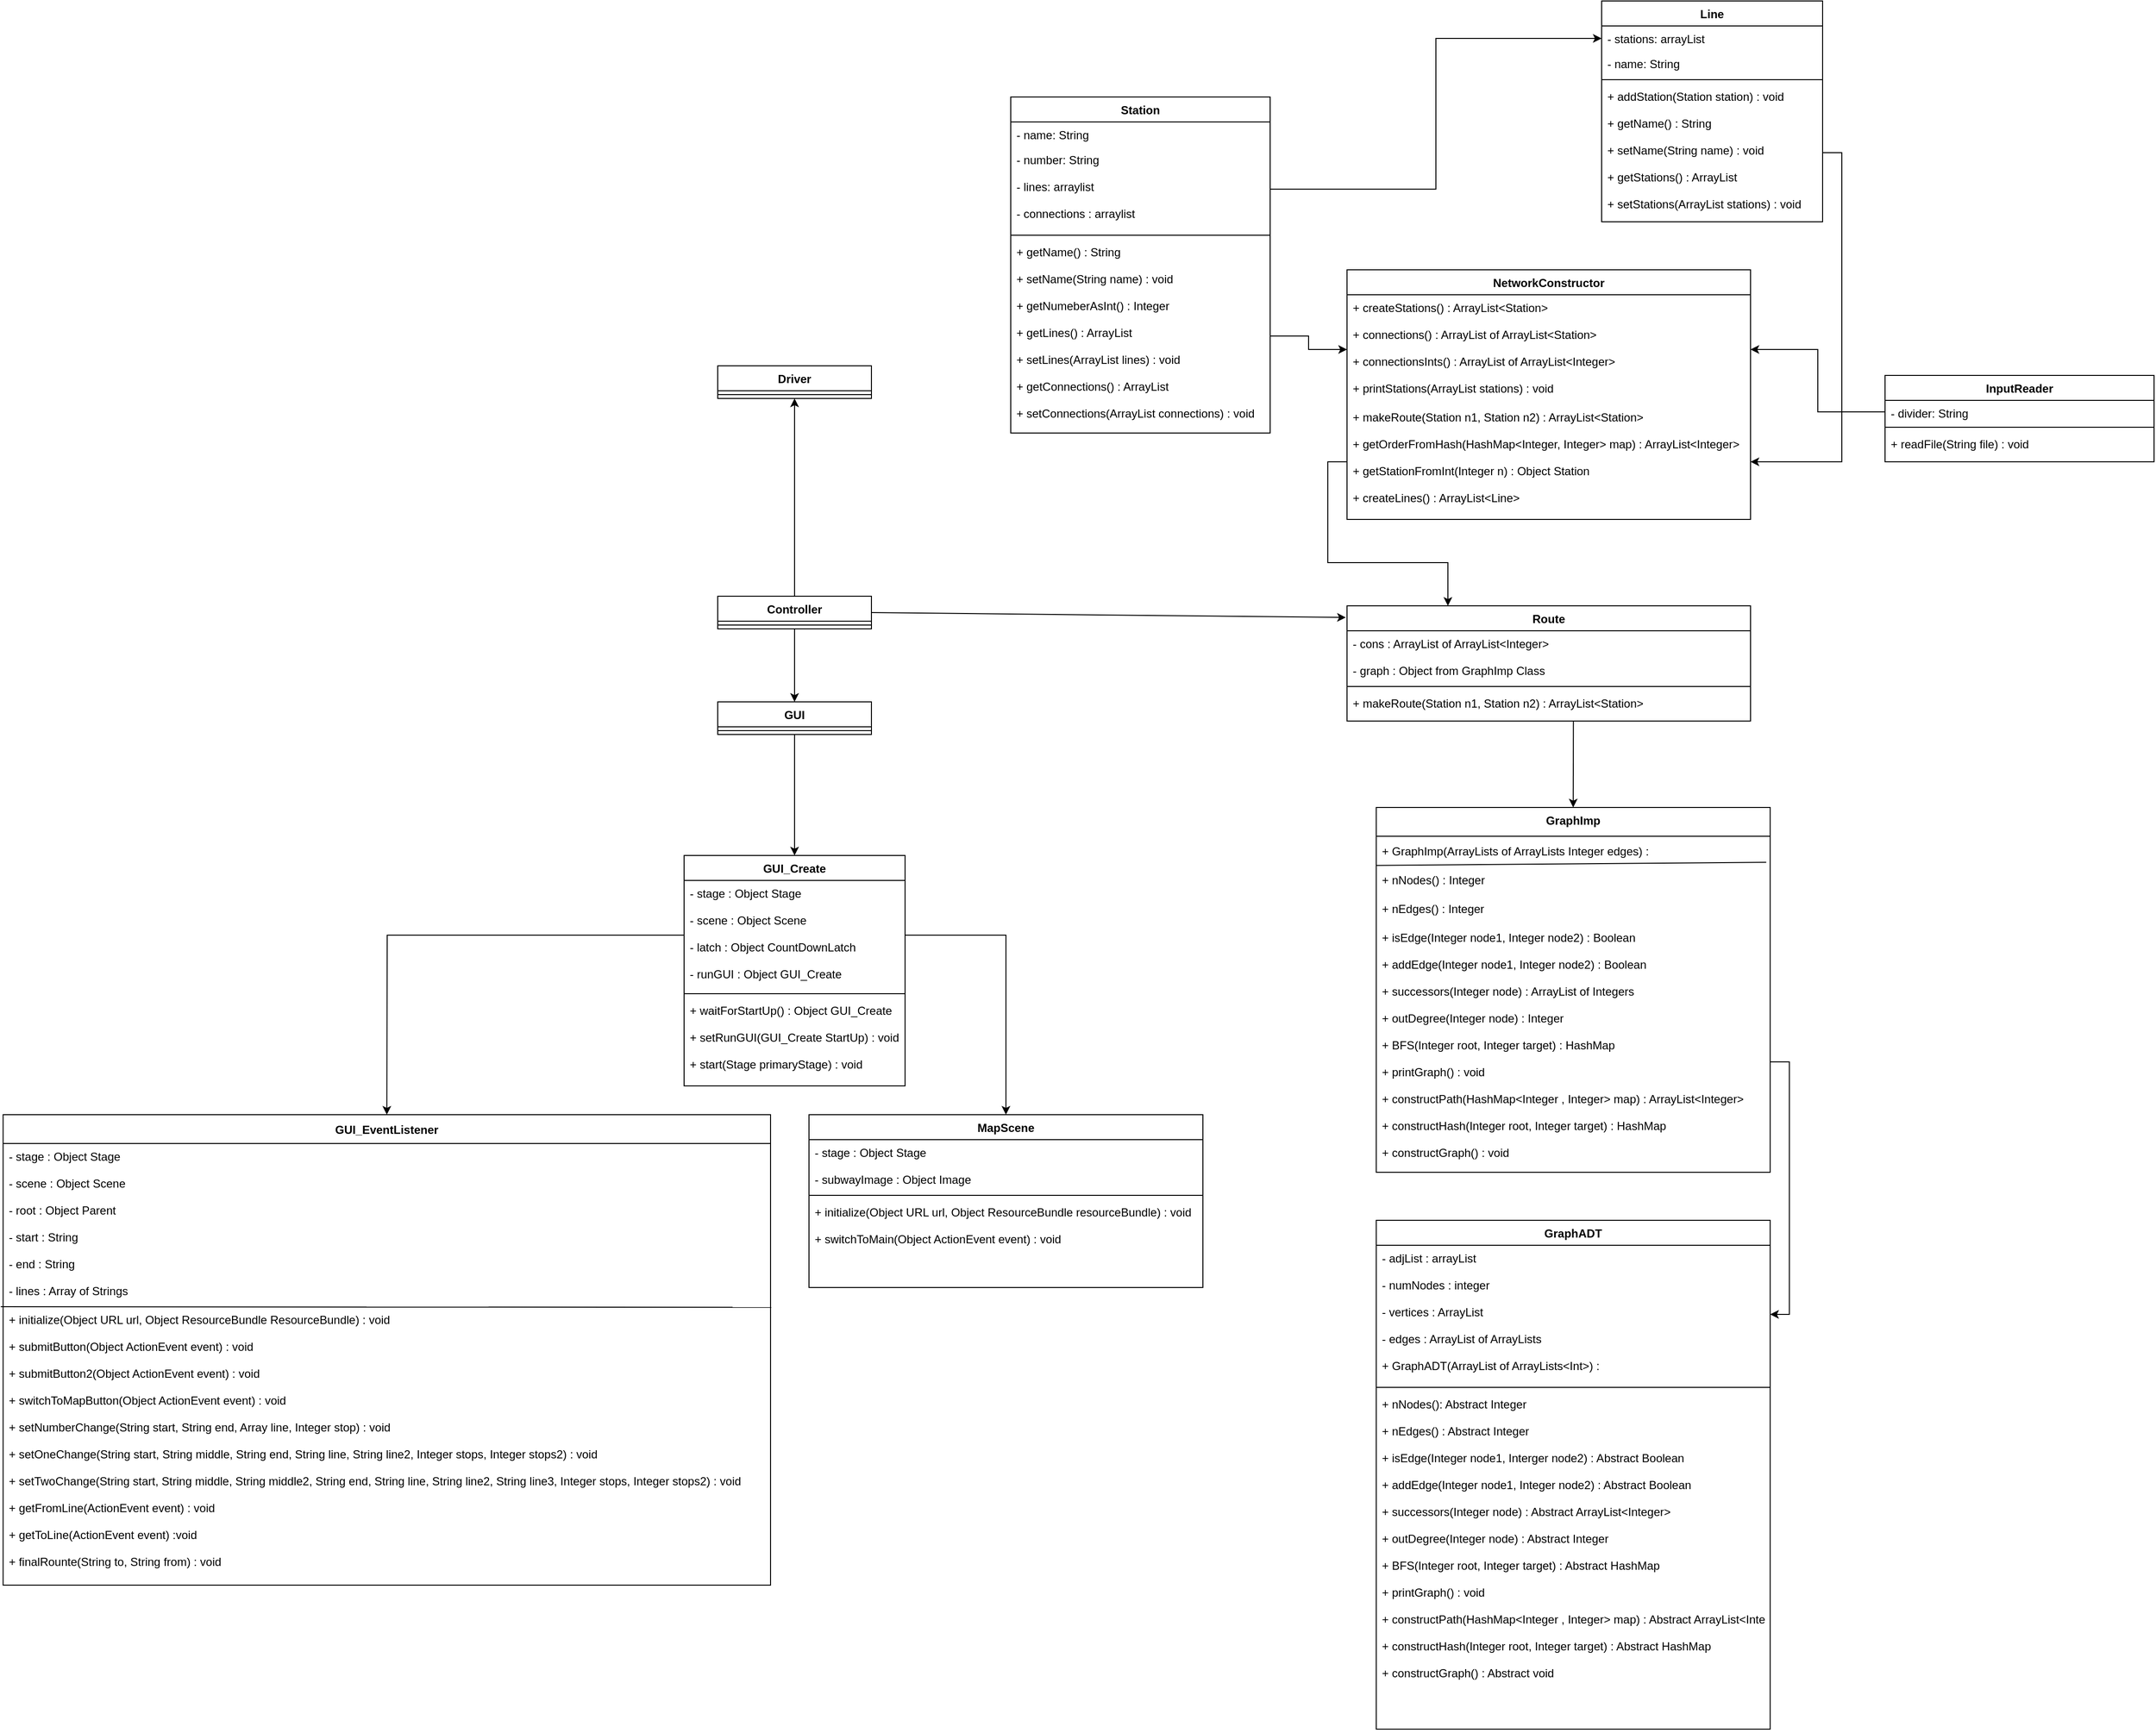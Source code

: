 <mxfile version="17.4.1" type="device"><diagram id="C5RBs43oDa-KdzZeNtuy" name="Page-1"><mxGraphModel dx="3892" dy="2238" grid="1" gridSize="10" guides="1" tooltips="1" connect="1" arrows="1" fold="1" page="1" pageScale="1" pageWidth="1169" pageHeight="827" math="0" shadow="0"><root><mxCell id="WIyWlLk6GJQsqaUBKTNV-0"/><mxCell id="WIyWlLk6GJQsqaUBKTNV-1" parent="WIyWlLk6GJQsqaUBKTNV-0"/><mxCell id="UGkL1hKPr2OhzsShZ1yK-12" value="Station" style="swimlane;fontStyle=1;align=center;verticalAlign=top;childLayout=stackLayout;horizontal=1;startSize=26;horizontalStack=0;resizeParent=1;resizeParentMax=0;resizeLast=0;collapsible=1;marginBottom=0;" parent="WIyWlLk6GJQsqaUBKTNV-1" vertex="1"><mxGeometry x="-30" y="-610" width="270" height="350" as="geometry"/></mxCell><mxCell id="UGkL1hKPr2OhzsShZ1yK-80" value="- name: String" style="text;strokeColor=none;fillColor=none;align=left;verticalAlign=top;spacingLeft=4;spacingRight=4;overflow=hidden;rotatable=0;points=[[0,0.5],[1,0.5]];portConstraint=eastwest;" parent="UGkL1hKPr2OhzsShZ1yK-12" vertex="1"><mxGeometry y="26" width="270" height="26" as="geometry"/></mxCell><mxCell id="UGkL1hKPr2OhzsShZ1yK-13" value="- number: String&#10;&#10;- lines: arraylist&#10;&#10;- connections : arraylist&#10;" style="text;strokeColor=none;fillColor=none;align=left;verticalAlign=top;spacingLeft=4;spacingRight=4;overflow=hidden;rotatable=0;points=[[0,0.5],[1,0.5]];portConstraint=eastwest;" parent="UGkL1hKPr2OhzsShZ1yK-12" vertex="1"><mxGeometry y="52" width="270" height="88" as="geometry"/></mxCell><mxCell id="UGkL1hKPr2OhzsShZ1yK-14" value="" style="line;strokeWidth=1;fillColor=none;align=left;verticalAlign=middle;spacingTop=-1;spacingLeft=3;spacingRight=3;rotatable=0;labelPosition=right;points=[];portConstraint=eastwest;" parent="UGkL1hKPr2OhzsShZ1yK-12" vertex="1"><mxGeometry y="140" width="270" height="8" as="geometry"/></mxCell><mxCell id="7dVjgojM8TP8Tgaz7QeK-10" value="+ getName() : String&#10;&#10;+ setName(String name) : void&#10;&#10;+ getNumeberAsInt() : Integer&#10;&#10;+ getLines() : ArrayList &#10;&#10;+ setLines(ArrayList lines) : void&#10;&#10;+ getConnections() : ArrayList&#10;&#10;+ setConnections(ArrayList connections) : void&#10;" style="text;strokeColor=none;fillColor=none;align=left;verticalAlign=top;spacingLeft=4;spacingRight=4;overflow=hidden;rotatable=0;points=[[0,0.5],[1,0.5]];portConstraint=eastwest;" parent="UGkL1hKPr2OhzsShZ1yK-12" vertex="1"><mxGeometry y="148" width="270" height="202" as="geometry"/></mxCell><mxCell id="UGkL1hKPr2OhzsShZ1yK-20" value="InputReader" style="swimlane;fontStyle=1;align=center;verticalAlign=top;childLayout=stackLayout;horizontal=1;startSize=26;horizontalStack=0;resizeParent=1;resizeParentMax=0;resizeLast=0;collapsible=1;marginBottom=0;" parent="WIyWlLk6GJQsqaUBKTNV-1" vertex="1"><mxGeometry x="880" y="-320" width="280" height="90" as="geometry"/></mxCell><mxCell id="UGkL1hKPr2OhzsShZ1yK-50" value="- divider: String&#10;&#10;" style="text;strokeColor=none;fillColor=none;align=left;verticalAlign=top;spacingLeft=4;spacingRight=4;overflow=hidden;rotatable=0;points=[[0,0.5],[1,0.5]];portConstraint=eastwest;" parent="UGkL1hKPr2OhzsShZ1yK-20" vertex="1"><mxGeometry y="26" width="280" height="24" as="geometry"/></mxCell><mxCell id="UGkL1hKPr2OhzsShZ1yK-22" value="" style="line;strokeWidth=1;fillColor=none;align=left;verticalAlign=middle;spacingTop=-1;spacingLeft=3;spacingRight=3;rotatable=0;labelPosition=right;points=[];portConstraint=eastwest;" parent="UGkL1hKPr2OhzsShZ1yK-20" vertex="1"><mxGeometry y="50" width="280" height="8" as="geometry"/></mxCell><mxCell id="7dVjgojM8TP8Tgaz7QeK-14" value="+ readFile(String file) : void&#10;&#10;" style="text;strokeColor=none;fillColor=none;align=left;verticalAlign=top;spacingLeft=4;spacingRight=4;overflow=hidden;rotatable=0;points=[[0,0.5],[1,0.5]];portConstraint=eastwest;" parent="UGkL1hKPr2OhzsShZ1yK-20" vertex="1"><mxGeometry y="58" width="280" height="32" as="geometry"/></mxCell><mxCell id="UGkL1hKPr2OhzsShZ1yK-24" value="Line" style="swimlane;fontStyle=1;align=center;verticalAlign=top;childLayout=stackLayout;horizontal=1;startSize=26;horizontalStack=0;resizeParent=1;resizeParentMax=0;resizeLast=0;collapsible=1;marginBottom=0;" parent="WIyWlLk6GJQsqaUBKTNV-1" vertex="1"><mxGeometry x="585" y="-710" width="230" height="230" as="geometry"/></mxCell><mxCell id="UGkL1hKPr2OhzsShZ1yK-25" value="- stations: arrayList" style="text;strokeColor=none;fillColor=none;align=left;verticalAlign=top;spacingLeft=4;spacingRight=4;overflow=hidden;rotatable=0;points=[[0,0.5],[1,0.5]];portConstraint=eastwest;" parent="UGkL1hKPr2OhzsShZ1yK-24" vertex="1"><mxGeometry y="26" width="230" height="26" as="geometry"/></mxCell><mxCell id="UGkL1hKPr2OhzsShZ1yK-51" value="- name: String" style="text;strokeColor=none;fillColor=none;align=left;verticalAlign=top;spacingLeft=4;spacingRight=4;overflow=hidden;rotatable=0;points=[[0,0.5],[1,0.5]];portConstraint=eastwest;" parent="UGkL1hKPr2OhzsShZ1yK-24" vertex="1"><mxGeometry y="52" width="230" height="26" as="geometry"/></mxCell><mxCell id="UGkL1hKPr2OhzsShZ1yK-26" value="" style="line;strokeWidth=1;fillColor=none;align=left;verticalAlign=middle;spacingTop=-1;spacingLeft=3;spacingRight=3;rotatable=0;labelPosition=right;points=[];portConstraint=eastwest;" parent="UGkL1hKPr2OhzsShZ1yK-24" vertex="1"><mxGeometry y="78" width="230" height="8" as="geometry"/></mxCell><mxCell id="7dVjgojM8TP8Tgaz7QeK-12" value="+ addStation(Station station) : void&#10;&#10;+ getName() : String&#10;&#10;+ setName(String name) : void&#10;&#10;+ getStations() : ArrayList&#10;&#10;+ setStations(ArrayList stations) : void&#10;" style="text;strokeColor=none;fillColor=none;align=left;verticalAlign=top;spacingLeft=4;spacingRight=4;overflow=hidden;rotatable=0;points=[[0,0.5],[1,0.5]];portConstraint=eastwest;" parent="UGkL1hKPr2OhzsShZ1yK-24" vertex="1"><mxGeometry y="86" width="230" height="144" as="geometry"/></mxCell><mxCell id="UGkL1hKPr2OhzsShZ1yK-82" style="edgeStyle=orthogonalEdgeStyle;rounded=0;orthogonalLoop=1;jettySize=auto;html=1;exitX=0;exitY=0.25;exitDx=0;exitDy=0;entryX=1.006;entryY=0.151;entryDx=0;entryDy=0;entryPerimeter=0;dashed=1;endArrow=open;endFill=0;strokeColor=none;" parent="WIyWlLk6GJQsqaUBKTNV-1" source="UGkL1hKPr2OhzsShZ1yK-28" target="UGkL1hKPr2OhzsShZ1yK-32" edge="1"><mxGeometry relative="1" as="geometry"/></mxCell><mxCell id="UGkL1hKPr2OhzsShZ1yK-28" value="GraphADT" style="swimlane;fontStyle=1;align=center;verticalAlign=top;childLayout=stackLayout;horizontal=1;startSize=26;horizontalStack=0;resizeParent=1;resizeParentMax=0;resizeLast=0;collapsible=1;marginBottom=0;" parent="WIyWlLk6GJQsqaUBKTNV-1" vertex="1"><mxGeometry x="350.41" y="560" width="410" height="530" as="geometry"/></mxCell><mxCell id="7dVjgojM8TP8Tgaz7QeK-16" value="- adjList : arrayList&#10;&#10;- numNodes : integer&#10;&#10;- vertices : ArrayList&#10;&#10;- edges : ArrayList of ArrayLists&#10;&#10;+ GraphADT(ArrayList of ArrayLists&lt;Int&gt;) : &#10;" style="text;strokeColor=none;fillColor=none;align=left;verticalAlign=top;spacingLeft=4;spacingRight=4;overflow=hidden;rotatable=0;points=[[0,0.5],[1,0.5]];portConstraint=eastwest;" parent="UGkL1hKPr2OhzsShZ1yK-28" vertex="1"><mxGeometry y="26" width="410" height="144" as="geometry"/></mxCell><mxCell id="UGkL1hKPr2OhzsShZ1yK-30" value="" style="line;strokeWidth=1;fillColor=none;align=left;verticalAlign=middle;spacingTop=-1;spacingLeft=3;spacingRight=3;rotatable=0;labelPosition=right;points=[];portConstraint=eastwest;" parent="UGkL1hKPr2OhzsShZ1yK-28" vertex="1"><mxGeometry y="170" width="410" height="8" as="geometry"/></mxCell><mxCell id="UGkL1hKPr2OhzsShZ1yK-31" value="+ nNodes(): Abstract Integer&#10;&#10;+ nEdges() : Abstract Integer&#10;&#10;+ isEdge(Integer node1, Interger node2) : Abstract Boolean&#10;&#10;+ addEdge(Integer node1, Integer node2) : Abstract Boolean&#10;&#10;+ successors(Integer node) : Abstract ArrayList&lt;Integer&gt;&#10;&#10;+ outDegree(Integer node) : Abstract Integer&#10;&#10;+ BFS(Integer root, Integer target) : Abstract HashMap&#10;&#10;+ printGraph() : void&#10;&#10;+ constructPath(HashMap&lt;Integer , Integer&gt; map) : Abstract ArrayList&lt;Integer&gt;&#10;&#10;+ constructHash(Integer root, Integer target) : Abstract HashMap&#10;&#10;+ constructGraph() : Abstract void  &#10;" style="text;strokeColor=none;fillColor=none;align=left;verticalAlign=top;spacingLeft=4;spacingRight=4;overflow=hidden;rotatable=0;points=[[0,0.5],[1,0.5]];portConstraint=eastwest;" parent="UGkL1hKPr2OhzsShZ1yK-28" vertex="1"><mxGeometry y="178" width="410" height="352" as="geometry"/></mxCell><mxCell id="UGkL1hKPr2OhzsShZ1yK-32" value="Route" style="swimlane;fontStyle=1;align=center;verticalAlign=top;childLayout=stackLayout;horizontal=1;startSize=26;horizontalStack=0;resizeParent=1;resizeParentMax=0;resizeLast=0;collapsible=1;marginBottom=0;" parent="WIyWlLk6GJQsqaUBKTNV-1" vertex="1"><mxGeometry x="320" y="-80" width="420" height="120" as="geometry"/></mxCell><mxCell id="UGkL1hKPr2OhzsShZ1yK-29" value="- cons : ArrayList of ArrayList&lt;Integer&gt; &#10;&#10;- graph : Object from GraphImp Class&#10;" style="text;strokeColor=none;fillColor=none;align=left;verticalAlign=top;spacingLeft=4;spacingRight=4;overflow=hidden;rotatable=0;points=[[0,0.5],[1,0.5]];portConstraint=eastwest;" parent="UGkL1hKPr2OhzsShZ1yK-32" vertex="1"><mxGeometry y="26" width="420" height="54" as="geometry"/></mxCell><mxCell id="UGkL1hKPr2OhzsShZ1yK-34" value="" style="line;strokeWidth=1;fillColor=none;align=left;verticalAlign=middle;spacingTop=-1;spacingLeft=3;spacingRight=3;rotatable=0;labelPosition=right;points=[];portConstraint=eastwest;" parent="UGkL1hKPr2OhzsShZ1yK-32" vertex="1"><mxGeometry y="80" width="420" height="8" as="geometry"/></mxCell><mxCell id="UGkL1hKPr2OhzsShZ1yK-35" value="+ makeRoute(Station n1, Station n2) : ArrayList&lt;Station&gt;&#10;&#10;&#10;" style="text;strokeColor=none;fillColor=none;align=left;verticalAlign=top;spacingLeft=4;spacingRight=4;overflow=hidden;rotatable=0;points=[[0,0.5],[1,0.5]];portConstraint=eastwest;" parent="UGkL1hKPr2OhzsShZ1yK-32" vertex="1"><mxGeometry y="88" width="420" height="32" as="geometry"/></mxCell><mxCell id="UGkL1hKPr2OhzsShZ1yK-36" value="Controller" style="swimlane;fontStyle=1;align=center;verticalAlign=top;childLayout=stackLayout;horizontal=1;startSize=26;horizontalStack=0;resizeParent=1;resizeParentMax=0;resizeLast=0;collapsible=1;marginBottom=0;" parent="WIyWlLk6GJQsqaUBKTNV-1" vertex="1"><mxGeometry x="-335" y="-90" width="160" height="34" as="geometry"/></mxCell><mxCell id="UGkL1hKPr2OhzsShZ1yK-38" value="" style="line;strokeWidth=1;fillColor=none;align=left;verticalAlign=middle;spacingTop=-1;spacingLeft=3;spacingRight=3;rotatable=0;labelPosition=right;points=[];portConstraint=eastwest;" parent="UGkL1hKPr2OhzsShZ1yK-36" vertex="1"><mxGeometry y="26" width="160" height="8" as="geometry"/></mxCell><mxCell id="UGkL1hKPr2OhzsShZ1yK-40" value="GUI_Create" style="swimlane;fontStyle=1;align=center;verticalAlign=top;childLayout=stackLayout;horizontal=1;startSize=26;horizontalStack=0;resizeParent=1;resizeParentMax=0;resizeLast=0;collapsible=1;marginBottom=0;" parent="WIyWlLk6GJQsqaUBKTNV-1" vertex="1"><mxGeometry x="-370" y="180" width="230" height="240" as="geometry"/></mxCell><mxCell id="7dVjgojM8TP8Tgaz7QeK-15" value="- stage : Object Stage&#10;&#10;- scene : Object Scene&#10;&#10;- latch : Object CountDownLatch&#10;&#10;- runGUI : Object GUI_Create&#10;&#10;" style="text;strokeColor=none;fillColor=none;align=left;verticalAlign=top;spacingLeft=4;spacingRight=4;overflow=hidden;rotatable=0;points=[[0,0.5],[1,0.5]];portConstraint=eastwest;" parent="UGkL1hKPr2OhzsShZ1yK-40" vertex="1"><mxGeometry y="26" width="230" height="114" as="geometry"/></mxCell><mxCell id="UGkL1hKPr2OhzsShZ1yK-42" value="" style="line;strokeWidth=1;fillColor=none;align=left;verticalAlign=middle;spacingTop=-1;spacingLeft=3;spacingRight=3;rotatable=0;labelPosition=right;points=[];portConstraint=eastwest;" parent="UGkL1hKPr2OhzsShZ1yK-40" vertex="1"><mxGeometry y="140" width="230" height="8" as="geometry"/></mxCell><mxCell id="UGkL1hKPr2OhzsShZ1yK-43" value="+ waitForStartUp() : Object GUI_Create&#10;&#10;+ setRunGUI(GUI_Create StartUp) : void&#10;&#10;+ start(Stage primaryStage) : void&#10;" style="text;strokeColor=none;fillColor=none;align=left;verticalAlign=top;spacingLeft=4;spacingRight=4;overflow=hidden;rotatable=0;points=[[0,0.5],[1,0.5]];portConstraint=eastwest;" parent="UGkL1hKPr2OhzsShZ1yK-40" vertex="1"><mxGeometry y="148" width="230" height="92" as="geometry"/></mxCell><mxCell id="UGkL1hKPr2OhzsShZ1yK-69" value="NetworkConstructor" style="swimlane;fontStyle=1;align=center;verticalAlign=top;childLayout=stackLayout;horizontal=1;startSize=26;horizontalStack=0;resizeParent=1;resizeParentMax=0;resizeLast=0;collapsible=1;marginBottom=0;" parent="WIyWlLk6GJQsqaUBKTNV-1" vertex="1"><mxGeometry x="320.0" y="-430" width="420" height="260" as="geometry"/></mxCell><mxCell id="UGkL1hKPr2OhzsShZ1yK-27" value="+ createStations() : ArrayList&lt;Station&gt;&#10;&#10;+ connections() : ArrayList of ArrayList&lt;Station&gt;&#10;&#10;+ connectionsInts() : ArrayList of ArrayList&lt;Integer&gt;&#10;&#10;+ printStations(ArrayList stations) : void&#10;&#10;" style="text;strokeColor=none;fillColor=none;align=left;verticalAlign=top;spacingLeft=4;spacingRight=4;overflow=hidden;rotatable=0;points=[[0,0.5],[1,0.5]];portConstraint=eastwest;" parent="UGkL1hKPr2OhzsShZ1yK-69" vertex="1"><mxGeometry y="26" width="420" height="114" as="geometry"/></mxCell><mxCell id="EvWG_YepokutDaHkfLWr-2" value="+ makeRoute(Station n1, Station n2) : ArrayList&lt;Station&gt;&#10;&#10;+ getOrderFromHash(HashMap&lt;Integer, Integer&gt; map) : ArrayList&lt;Integer&gt; &#10;&#10;+ getStationFromInt(Integer n) : Object Station &#10;&#10;+ createLines() : ArrayList&lt;Line&gt;&#10;&#10;" style="text;strokeColor=none;fillColor=none;align=left;verticalAlign=top;spacingLeft=4;spacingRight=4;overflow=hidden;rotatable=0;points=[[0,0.5],[1,0.5]];portConstraint=eastwest;" vertex="1" parent="UGkL1hKPr2OhzsShZ1yK-69"><mxGeometry y="140" width="420" height="120" as="geometry"/></mxCell><mxCell id="7dVjgojM8TP8Tgaz7QeK-17" value="GraphImp" style="swimlane;fontStyle=1;childLayout=stackLayout;horizontal=1;startSize=30;horizontalStack=0;resizeParent=1;resizeParentMax=0;resizeLast=0;collapsible=1;marginBottom=0;verticalAlign=top;" parent="WIyWlLk6GJQsqaUBKTNV-1" vertex="1"><mxGeometry x="350.41" y="130" width="410" height="380" as="geometry"/></mxCell><mxCell id="7dVjgojM8TP8Tgaz7QeK-18" value="+ GraphImp(ArrayLists of ArrayLists Integer edges) :  " style="text;strokeColor=none;fillColor=none;align=left;verticalAlign=middle;spacingLeft=4;spacingRight=4;overflow=hidden;points=[[0,0.5],[1,0.5]];portConstraint=eastwest;rotatable=0;" parent="7dVjgojM8TP8Tgaz7QeK-17" vertex="1"><mxGeometry y="30" width="410" height="30" as="geometry"/></mxCell><mxCell id="7dVjgojM8TP8Tgaz7QeK-19" value="+ nNodes() : Integer" style="text;strokeColor=none;fillColor=none;align=left;verticalAlign=middle;spacingLeft=4;spacingRight=4;overflow=hidden;points=[[0,0.5],[1,0.5]];portConstraint=eastwest;rotatable=0;" parent="7dVjgojM8TP8Tgaz7QeK-17" vertex="1"><mxGeometry y="60" width="410" height="30" as="geometry"/></mxCell><mxCell id="7dVjgojM8TP8Tgaz7QeK-21" value="+ nEdges() : Integer" style="text;strokeColor=none;fillColor=none;align=left;verticalAlign=middle;spacingLeft=4;spacingRight=4;overflow=hidden;points=[[0,0.5],[1,0.5]];portConstraint=eastwest;rotatable=0;" parent="7dVjgojM8TP8Tgaz7QeK-17" vertex="1"><mxGeometry y="90" width="410" height="30" as="geometry"/></mxCell><mxCell id="7dVjgojM8TP8Tgaz7QeK-20" value="+ isEdge(Integer node1, Integer node2) : Boolean" style="text;strokeColor=none;fillColor=none;align=left;verticalAlign=middle;spacingLeft=4;spacingRight=4;overflow=hidden;points=[[0,0.5],[1,0.5]];portConstraint=eastwest;rotatable=0;" parent="7dVjgojM8TP8Tgaz7QeK-17" vertex="1"><mxGeometry y="120" width="410" height="30" as="geometry"/></mxCell><mxCell id="7dVjgojM8TP8Tgaz7QeK-23" value="" style="endArrow=none;html=1;rounded=0;entryX=0.99;entryY=-0.095;entryDx=0;entryDy=0;entryPerimeter=0;exitX=-0.001;exitY=0.011;exitDx=0;exitDy=0;exitPerimeter=0;" parent="7dVjgojM8TP8Tgaz7QeK-17" source="7dVjgojM8TP8Tgaz7QeK-19" target="7dVjgojM8TP8Tgaz7QeK-19" edge="1"><mxGeometry width="50" height="50" relative="1" as="geometry"><mxPoint x="60" y="200" as="sourcePoint"/><mxPoint x="110" y="150" as="targetPoint"/></mxGeometry></mxCell><mxCell id="7dVjgojM8TP8Tgaz7QeK-22" value="+ addEdge(Integer node1, Integer node2) : Boolean&#10;&#10;+ successors(Integer node) : ArrayList of Integers&#10;&#10;+ outDegree(Integer node) : Integer&#10;&#10;+ BFS(Integer root, Integer target) : HashMap&#10;&#10;+ printGraph() : void&#10;&#10;+ constructPath(HashMap&lt;Integer , Integer&gt; map) : ArrayList&lt;Integer&gt;&#10;&#10;+ constructHash(Integer root, Integer target) : HashMap&#10;&#10;+ constructGraph() : void  &#10;&#10;&#10;&#10;" style="text;strokeColor=none;fillColor=none;align=left;verticalAlign=top;spacingLeft=4;spacingRight=4;overflow=hidden;points=[[0,0.5],[1,0.5]];portConstraint=eastwest;rotatable=0;" parent="7dVjgojM8TP8Tgaz7QeK-17" vertex="1"><mxGeometry y="150" width="410" height="230" as="geometry"/></mxCell><mxCell id="2Go1W-FJ53BgpbjjVr1K-0" value="GUI_EventListener" style="swimlane;fontStyle=1;childLayout=stackLayout;horizontal=1;startSize=30;horizontalStack=0;resizeParent=1;resizeParentMax=0;resizeLast=0;collapsible=1;marginBottom=0;" parent="WIyWlLk6GJQsqaUBKTNV-1" vertex="1"><mxGeometry x="-1078.77" y="450" width="798.77" height="490" as="geometry"/></mxCell><mxCell id="2Go1W-FJ53BgpbjjVr1K-4" value="- stage : Object Stage&#10;&#10;- scene : Object Scene&#10;&#10;- root : Object Parent&#10;&#10;- start : String&#10;&#10;- end : String&#10;&#10;- lines : Array of Strings&#10;&#10;&#10;&#10;&#10;" style="text;strokeColor=none;fillColor=none;align=left;verticalAlign=top;spacingLeft=4;spacingRight=4;overflow=hidden;rotatable=0;points=[[0,0.5],[1,0.5]];portConstraint=eastwest;" parent="2Go1W-FJ53BgpbjjVr1K-0" vertex="1"><mxGeometry y="30" width="798.77" height="170" as="geometry"/></mxCell><mxCell id="2Go1W-FJ53BgpbjjVr1K-5" value="+ initialize(Object URL url, Object ResourceBundle ResourceBundle) : void&#10;&#10;+ submitButton(Object ActionEvent event) : void &#10;&#10;+ submitButton2(Object ActionEvent event) : void&#10;&#10;+ switchToMapButton(Object ActionEvent event) : void&#10;&#10;+ setNumberChange(String start, String end, Array line, Integer stop) : void&#10;&#10;+ setOneChange(String start, String middle, String end, String line, String line2, Integer stops, Integer stops2) : void&#10;&#10;+ setTwoChange(String start, String middle, String middle2, String end, String line, String line2, String line3, Integer stops, Integer stops2) : void&#10;&#10;+ getFromLine(ActionEvent event) : void&#10;&#10;+ getToLine(ActionEvent event) :void&#10;&#10;+ finalRounte(String to, String from) : void&#10;&#10;" style="text;strokeColor=none;fillColor=none;align=left;verticalAlign=top;spacingLeft=4;spacingRight=4;overflow=hidden;rotatable=0;points=[[0,0.5],[1,0.5]];portConstraint=eastwest;" parent="2Go1W-FJ53BgpbjjVr1K-0" vertex="1"><mxGeometry y="200" width="798.77" height="290" as="geometry"/></mxCell><mxCell id="2Go1W-FJ53BgpbjjVr1K-6" value="" style="endArrow=none;html=1;rounded=0;exitX=-0.003;exitY=1;exitDx=0;exitDy=0;exitPerimeter=0;entryX=1.001;entryY=1.004;entryDx=0;entryDy=0;entryPerimeter=0;" parent="2Go1W-FJ53BgpbjjVr1K-0" source="2Go1W-FJ53BgpbjjVr1K-4" target="2Go1W-FJ53BgpbjjVr1K-4" edge="1"><mxGeometry width="50" height="50" relative="1" as="geometry"><mxPoint x="200" y="130" as="sourcePoint"/><mxPoint x="250" y="80" as="targetPoint"/></mxGeometry></mxCell><mxCell id="2Go1W-FJ53BgpbjjVr1K-7" value="MapScene" style="swimlane;fontStyle=1;align=center;verticalAlign=top;childLayout=stackLayout;horizontal=1;startSize=26;horizontalStack=0;resizeParent=1;resizeParentMax=0;resizeLast=0;collapsible=1;marginBottom=0;" parent="WIyWlLk6GJQsqaUBKTNV-1" vertex="1"><mxGeometry x="-240" y="450" width="410" height="180" as="geometry"/></mxCell><mxCell id="2Go1W-FJ53BgpbjjVr1K-8" value="- stage : Object Stage&#10;&#10;- subwayImage : Object Image&#10;&#10;&#10;" style="text;strokeColor=none;fillColor=none;align=left;verticalAlign=top;spacingLeft=4;spacingRight=4;overflow=hidden;rotatable=0;points=[[0,0.5],[1,0.5]];portConstraint=eastwest;" parent="2Go1W-FJ53BgpbjjVr1K-7" vertex="1"><mxGeometry y="26" width="410" height="54" as="geometry"/></mxCell><mxCell id="2Go1W-FJ53BgpbjjVr1K-9" value="" style="line;strokeWidth=1;fillColor=none;align=left;verticalAlign=middle;spacingTop=-1;spacingLeft=3;spacingRight=3;rotatable=0;labelPosition=right;points=[];portConstraint=eastwest;" parent="2Go1W-FJ53BgpbjjVr1K-7" vertex="1"><mxGeometry y="80" width="410" height="8" as="geometry"/></mxCell><mxCell id="2Go1W-FJ53BgpbjjVr1K-10" value="+ initialize(Object URL url, Object ResourceBundle resourceBundle) : void&#10;&#10;+ switchToMain(Object ActionEvent event) : void&#10;" style="text;strokeColor=none;fillColor=none;align=left;verticalAlign=top;spacingLeft=4;spacingRight=4;overflow=hidden;rotatable=0;points=[[0,0.5],[1,0.5]];portConstraint=eastwest;" parent="2Go1W-FJ53BgpbjjVr1K-7" vertex="1"><mxGeometry y="88" width="410" height="92" as="geometry"/></mxCell><mxCell id="2Go1W-FJ53BgpbjjVr1K-11" value="Driver" style="swimlane;fontStyle=1;align=center;verticalAlign=top;childLayout=stackLayout;horizontal=1;startSize=26;horizontalStack=0;resizeParent=1;resizeParentMax=0;resizeLast=0;collapsible=1;marginBottom=0;swimlaneFillColor=default;" parent="WIyWlLk6GJQsqaUBKTNV-1" vertex="1"><mxGeometry x="-335" y="-330" width="160" height="34" as="geometry"/></mxCell><mxCell id="2Go1W-FJ53BgpbjjVr1K-12" value="" style="line;strokeWidth=1;fillColor=none;align=left;verticalAlign=middle;spacingTop=-1;spacingLeft=3;spacingRight=3;rotatable=0;labelPosition=right;points=[];portConstraint=eastwest;" parent="2Go1W-FJ53BgpbjjVr1K-11" vertex="1"><mxGeometry y="26" width="160" height="8" as="geometry"/></mxCell><mxCell id="2Go1W-FJ53BgpbjjVr1K-13" value="GUI" style="swimlane;fontStyle=1;align=center;verticalAlign=top;childLayout=stackLayout;horizontal=1;startSize=26;horizontalStack=0;resizeParent=1;resizeParentMax=0;resizeLast=0;collapsible=1;marginBottom=0;" parent="WIyWlLk6GJQsqaUBKTNV-1" vertex="1"><mxGeometry x="-335" y="20" width="160" height="34" as="geometry"/></mxCell><mxCell id="2Go1W-FJ53BgpbjjVr1K-14" value="" style="line;strokeWidth=1;fillColor=none;align=left;verticalAlign=middle;spacingTop=-1;spacingLeft=3;spacingRight=3;rotatable=0;labelPosition=right;points=[];portConstraint=eastwest;" parent="2Go1W-FJ53BgpbjjVr1K-13" vertex="1"><mxGeometry y="26" width="160" height="8" as="geometry"/></mxCell><mxCell id="2Go1W-FJ53BgpbjjVr1K-17" value="" style="endArrow=none;html=1;rounded=0;exitX=0.5;exitY=0;exitDx=0;exitDy=0;entryX=0;entryY=0.5;entryDx=0;entryDy=0;startArrow=classic;startFill=1;endFill=0;" parent="WIyWlLk6GJQsqaUBKTNV-1" source="2Go1W-FJ53BgpbjjVr1K-0" target="7dVjgojM8TP8Tgaz7QeK-15" edge="1"><mxGeometry width="50" height="50" relative="1" as="geometry"><mxPoint x="-100" y="650" as="sourcePoint"/><mxPoint x="-50" y="600" as="targetPoint"/><Array as="points"><mxPoint x="-679" y="263"/></Array></mxGeometry></mxCell><mxCell id="2Go1W-FJ53BgpbjjVr1K-18" value="" style="endArrow=none;html=1;rounded=0;exitX=0.5;exitY=0;exitDx=0;exitDy=0;entryX=1;entryY=0.5;entryDx=0;entryDy=0;endFill=0;startArrow=classic;startFill=1;" parent="WIyWlLk6GJQsqaUBKTNV-1" source="2Go1W-FJ53BgpbjjVr1K-7" target="7dVjgojM8TP8Tgaz7QeK-15" edge="1"><mxGeometry width="50" height="50" relative="1" as="geometry"><mxPoint x="-100" y="650" as="sourcePoint"/><mxPoint x="-50" y="600" as="targetPoint"/><Array as="points"><mxPoint x="-35" y="263"/></Array></mxGeometry></mxCell><mxCell id="2Go1W-FJ53BgpbjjVr1K-20" value="" style="endArrow=classic;html=1;rounded=0;entryX=0.5;entryY=0;entryDx=0;entryDy=0;exitX=0.5;exitY=1;exitDx=0;exitDy=0;endFill=1;" parent="WIyWlLk6GJQsqaUBKTNV-1" source="2Go1W-FJ53BgpbjjVr1K-13" target="UGkL1hKPr2OhzsShZ1yK-40" edge="1"><mxGeometry width="50" height="50" relative="1" as="geometry"><mxPoint x="-200" y="510" as="sourcePoint"/><mxPoint x="-150" y="460" as="targetPoint"/></mxGeometry></mxCell><mxCell id="2Go1W-FJ53BgpbjjVr1K-21" value="" style="endArrow=none;html=1;rounded=0;entryX=0.5;entryY=1;entryDx=0;entryDy=0;exitX=0.5;exitY=0;exitDx=0;exitDy=0;startArrow=classic;startFill=1;endFill=0;" parent="WIyWlLk6GJQsqaUBKTNV-1" source="2Go1W-FJ53BgpbjjVr1K-13" target="UGkL1hKPr2OhzsShZ1yK-36" edge="1"><mxGeometry width="50" height="50" relative="1" as="geometry"><mxPoint x="-260" y="20" as="sourcePoint"/><mxPoint x="-55" y="20" as="targetPoint"/></mxGeometry></mxCell><mxCell id="2Go1W-FJ53BgpbjjVr1K-22" value="" style="endArrow=classic;html=1;rounded=0;entryX=-0.003;entryY=0.101;entryDx=0;entryDy=0;exitX=1;exitY=0.5;exitDx=0;exitDy=0;entryPerimeter=0;startArrow=none;startFill=0;endFill=1;" parent="WIyWlLk6GJQsqaUBKTNV-1" source="UGkL1hKPr2OhzsShZ1yK-36" target="UGkL1hKPr2OhzsShZ1yK-32" edge="1"><mxGeometry width="50" height="50" relative="1" as="geometry"><mxPoint x="350" y="170" as="sourcePoint"/><mxPoint x="400" y="120" as="targetPoint"/></mxGeometry></mxCell><mxCell id="2Go1W-FJ53BgpbjjVr1K-27" value="" style="endArrow=none;html=1;rounded=0;entryX=0.561;entryY=0.995;entryDx=0;entryDy=0;entryPerimeter=0;startArrow=classic;startFill=1;exitX=0.5;exitY=0;exitDx=0;exitDy=0;" parent="WIyWlLk6GJQsqaUBKTNV-1" source="7dVjgojM8TP8Tgaz7QeK-17" target="UGkL1hKPr2OhzsShZ1yK-35" edge="1"><mxGeometry width="50" height="50" relative="1" as="geometry"><mxPoint x="520" y="150" as="sourcePoint"/><mxPoint x="540" y="160" as="targetPoint"/></mxGeometry></mxCell><mxCell id="2Go1W-FJ53BgpbjjVr1K-33" value="" style="endArrow=classic;html=1;rounded=0;entryX=0.5;entryY=1;entryDx=0;entryDy=0;exitX=0.5;exitY=0;exitDx=0;exitDy=0;startArrow=none;startFill=0;endFill=1;" parent="WIyWlLk6GJQsqaUBKTNV-1" source="UGkL1hKPr2OhzsShZ1yK-36" target="2Go1W-FJ53BgpbjjVr1K-11" edge="1"><mxGeometry width="50" height="50" relative="1" as="geometry"><mxPoint y="-60" as="sourcePoint"/><mxPoint x="50" y="-110" as="targetPoint"/></mxGeometry></mxCell><mxCell id="EvWG_YepokutDaHkfLWr-4" style="edgeStyle=orthogonalEdgeStyle;rounded=0;orthogonalLoop=1;jettySize=auto;html=1;exitX=1;exitY=0.5;exitDx=0;exitDy=0;entryX=0;entryY=0.5;entryDx=0;entryDy=0;" edge="1" parent="WIyWlLk6GJQsqaUBKTNV-1" source="UGkL1hKPr2OhzsShZ1yK-13" target="UGkL1hKPr2OhzsShZ1yK-25"><mxGeometry relative="1" as="geometry"/></mxCell><mxCell id="EvWG_YepokutDaHkfLWr-5" style="edgeStyle=orthogonalEdgeStyle;rounded=0;orthogonalLoop=1;jettySize=auto;html=1;exitX=1;exitY=0.5;exitDx=0;exitDy=0;entryX=0;entryY=0.5;entryDx=0;entryDy=0;" edge="1" parent="WIyWlLk6GJQsqaUBKTNV-1" source="7dVjgojM8TP8Tgaz7QeK-10" target="UGkL1hKPr2OhzsShZ1yK-27"><mxGeometry relative="1" as="geometry"/></mxCell><mxCell id="EvWG_YepokutDaHkfLWr-6" style="edgeStyle=orthogonalEdgeStyle;rounded=0;orthogonalLoop=1;jettySize=auto;html=1;exitX=0;exitY=0.5;exitDx=0;exitDy=0;entryX=1;entryY=0.5;entryDx=0;entryDy=0;" edge="1" parent="WIyWlLk6GJQsqaUBKTNV-1" source="UGkL1hKPr2OhzsShZ1yK-50" target="UGkL1hKPr2OhzsShZ1yK-27"><mxGeometry relative="1" as="geometry"/></mxCell><mxCell id="EvWG_YepokutDaHkfLWr-7" style="edgeStyle=orthogonalEdgeStyle;rounded=0;orthogonalLoop=1;jettySize=auto;html=1;exitX=1;exitY=0.5;exitDx=0;exitDy=0;entryX=1;entryY=0.5;entryDx=0;entryDy=0;" edge="1" parent="WIyWlLk6GJQsqaUBKTNV-1" source="7dVjgojM8TP8Tgaz7QeK-12" target="EvWG_YepokutDaHkfLWr-2"><mxGeometry relative="1" as="geometry"/></mxCell><mxCell id="EvWG_YepokutDaHkfLWr-8" style="edgeStyle=orthogonalEdgeStyle;rounded=0;orthogonalLoop=1;jettySize=auto;html=1;exitX=0;exitY=0.5;exitDx=0;exitDy=0;entryX=0.25;entryY=0;entryDx=0;entryDy=0;" edge="1" parent="WIyWlLk6GJQsqaUBKTNV-1" source="EvWG_YepokutDaHkfLWr-2" target="UGkL1hKPr2OhzsShZ1yK-32"><mxGeometry relative="1" as="geometry"/></mxCell><mxCell id="EvWG_YepokutDaHkfLWr-9" style="edgeStyle=orthogonalEdgeStyle;rounded=0;orthogonalLoop=1;jettySize=auto;html=1;exitX=1;exitY=0.5;exitDx=0;exitDy=0;entryX=1;entryY=0.5;entryDx=0;entryDy=0;" edge="1" parent="WIyWlLk6GJQsqaUBKTNV-1" source="7dVjgojM8TP8Tgaz7QeK-22" target="7dVjgojM8TP8Tgaz7QeK-16"><mxGeometry relative="1" as="geometry"/></mxCell></root></mxGraphModel></diagram></mxfile>